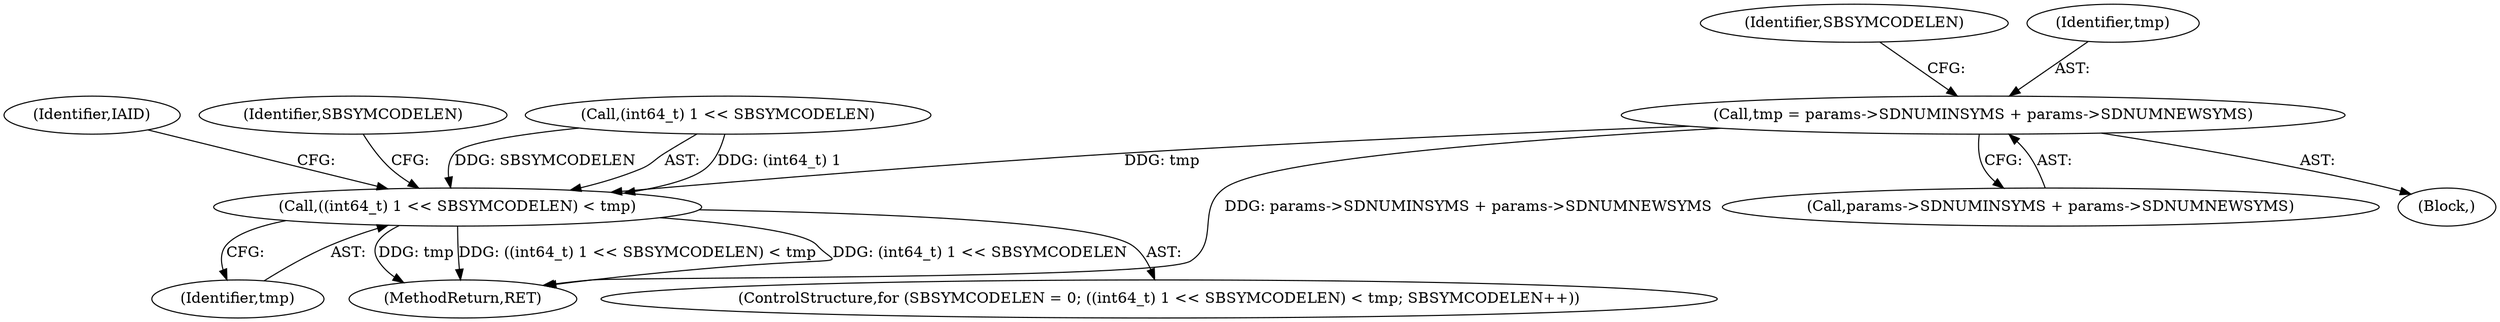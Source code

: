 digraph "0_ghostscript_e698d5c11d27212aa1098bc5b1673a3378563092_12@integer" {
"1000340" [label="(Call,tmp = params->SDNUMINSYMS + params->SDNUMNEWSYMS)"];
"1000353" [label="(Call,((int64_t) 1 << SBSYMCODELEN) < tmp)"];
"1002289" [label="(MethodReturn,RET)"];
"1000359" [label="(Identifier,tmp)"];
"1000354" [label="(Call,(int64_t) 1 << SBSYMCODELEN)"];
"1000340" [label="(Call,tmp = params->SDNUMINSYMS + params->SDNUMNEWSYMS)"];
"1000342" [label="(Call,params->SDNUMINSYMS + params->SDNUMNEWSYMS)"];
"1000363" [label="(Identifier,IAID)"];
"1000338" [label="(Block,)"];
"1000351" [label="(Identifier,SBSYMCODELEN)"];
"1000353" [label="(Call,((int64_t) 1 << SBSYMCODELEN) < tmp)"];
"1000341" [label="(Identifier,tmp)"];
"1000349" [label="(ControlStructure,for (SBSYMCODELEN = 0; ((int64_t) 1 << SBSYMCODELEN) < tmp; SBSYMCODELEN++))"];
"1000361" [label="(Identifier,SBSYMCODELEN)"];
"1000340" -> "1000338"  [label="AST: "];
"1000340" -> "1000342"  [label="CFG: "];
"1000341" -> "1000340"  [label="AST: "];
"1000342" -> "1000340"  [label="AST: "];
"1000351" -> "1000340"  [label="CFG: "];
"1000340" -> "1002289"  [label="DDG: params->SDNUMINSYMS + params->SDNUMNEWSYMS"];
"1000340" -> "1000353"  [label="DDG: tmp"];
"1000353" -> "1000349"  [label="AST: "];
"1000353" -> "1000359"  [label="CFG: "];
"1000354" -> "1000353"  [label="AST: "];
"1000359" -> "1000353"  [label="AST: "];
"1000361" -> "1000353"  [label="CFG: "];
"1000363" -> "1000353"  [label="CFG: "];
"1000353" -> "1002289"  [label="DDG: ((int64_t) 1 << SBSYMCODELEN) < tmp"];
"1000353" -> "1002289"  [label="DDG: (int64_t) 1 << SBSYMCODELEN"];
"1000353" -> "1002289"  [label="DDG: tmp"];
"1000354" -> "1000353"  [label="DDG: (int64_t) 1"];
"1000354" -> "1000353"  [label="DDG: SBSYMCODELEN"];
}
